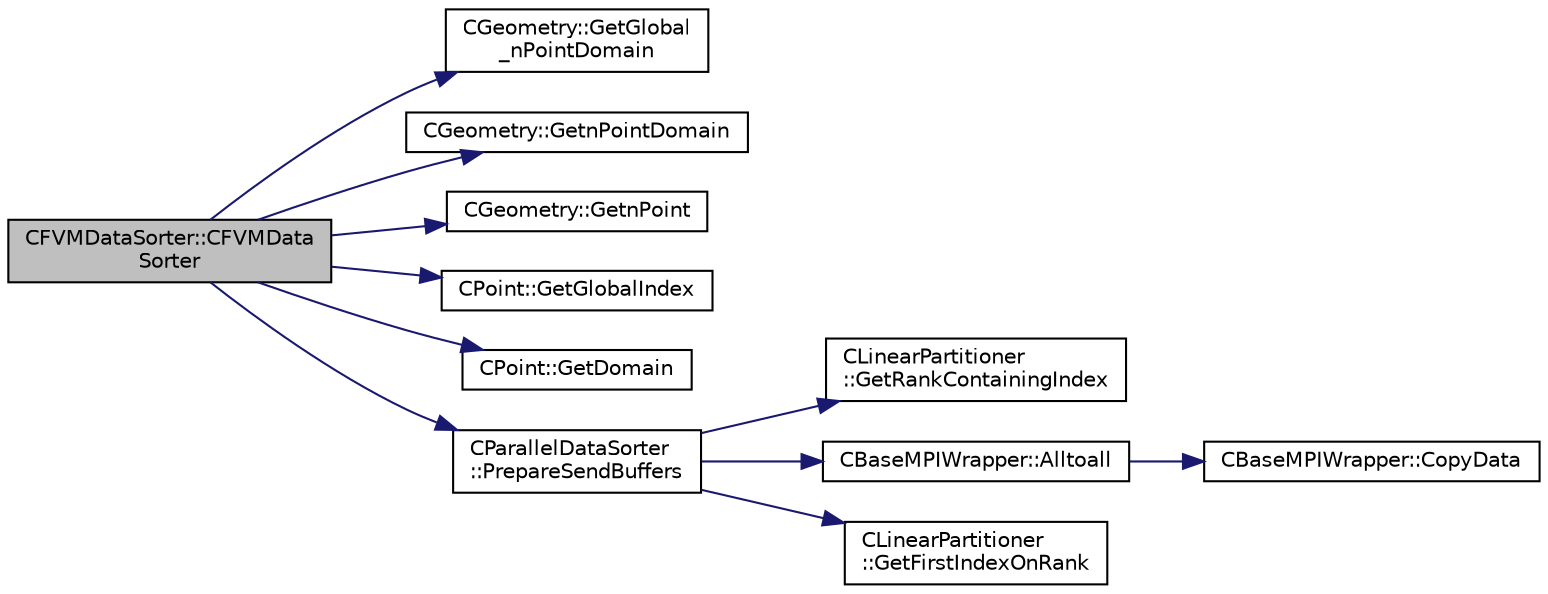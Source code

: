 digraph "CFVMDataSorter::CFVMDataSorter"
{
  edge [fontname="Helvetica",fontsize="10",labelfontname="Helvetica",labelfontsize="10"];
  node [fontname="Helvetica",fontsize="10",shape=record];
  rankdir="LR";
  Node0 [label="CFVMDataSorter::CFVMData\lSorter",height=0.2,width=0.4,color="black", fillcolor="grey75", style="filled", fontcolor="black"];
  Node0 -> Node1 [color="midnightblue",fontsize="10",style="solid",fontname="Helvetica"];
  Node1 [label="CGeometry::GetGlobal\l_nPointDomain",height=0.2,width=0.4,color="black", fillcolor="white", style="filled",URL="$class_c_geometry.html#a22f1fbc70d2133f1d1924cc7b56caee9",tooltip="A virtual member. "];
  Node0 -> Node2 [color="midnightblue",fontsize="10",style="solid",fontname="Helvetica"];
  Node2 [label="CGeometry::GetnPointDomain",height=0.2,width=0.4,color="black", fillcolor="white", style="filled",URL="$class_c_geometry.html#a4fc7de3bff7b6f8c35717016d6f8fcb2",tooltip="Get number of real points (that belong to the domain). "];
  Node0 -> Node3 [color="midnightblue",fontsize="10",style="solid",fontname="Helvetica"];
  Node3 [label="CGeometry::GetnPoint",height=0.2,width=0.4,color="black", fillcolor="white", style="filled",URL="$class_c_geometry.html#aa68b666b38f4d2c7021736ae86940f44",tooltip="Get number of points. "];
  Node0 -> Node4 [color="midnightblue",fontsize="10",style="solid",fontname="Helvetica"];
  Node4 [label="CPoint::GetGlobalIndex",height=0.2,width=0.4,color="black", fillcolor="white", style="filled",URL="$class_c_point.html#ab546170a5a03ef210a75fc5531910050",tooltip="Get the global index in a parallel computation. "];
  Node0 -> Node5 [color="midnightblue",fontsize="10",style="solid",fontname="Helvetica"];
  Node5 [label="CPoint::GetDomain",height=0.2,width=0.4,color="black", fillcolor="white", style="filled",URL="$class_c_point.html#a1d7e22a60d4cfef356af1cba2bab3e55",tooltip="For parallel computation, its indicates if a point must be computed or not. "];
  Node0 -> Node6 [color="midnightblue",fontsize="10",style="solid",fontname="Helvetica"];
  Node6 [label="CParallelDataSorter\l::PrepareSendBuffers",height=0.2,width=0.4,color="black", fillcolor="white", style="filled",URL="$class_c_parallel_data_sorter.html#ad41bf78c938500352b843dd313dbfb02",tooltip="Prepare the send buffers by filling them with the global indices. After calling this function..."];
  Node6 -> Node7 [color="midnightblue",fontsize="10",style="solid",fontname="Helvetica"];
  Node7 [label="CLinearPartitioner\l::GetRankContainingIndex",height=0.2,width=0.4,color="black", fillcolor="white", style="filled",URL="$class_c_linear_partitioner.html#ac3722e604105125b4873fbaa81384fe6",tooltip="Get the rank that owns the index based on the linear partitioning. "];
  Node6 -> Node8 [color="midnightblue",fontsize="10",style="solid",fontname="Helvetica"];
  Node8 [label="CBaseMPIWrapper::Alltoall",height=0.2,width=0.4,color="black", fillcolor="white", style="filled",URL="$class_c_base_m_p_i_wrapper.html#a86496abf1db8449b17501e14111f3371"];
  Node8 -> Node9 [color="midnightblue",fontsize="10",style="solid",fontname="Helvetica"];
  Node9 [label="CBaseMPIWrapper::CopyData",height=0.2,width=0.4,color="black", fillcolor="white", style="filled",URL="$class_c_base_m_p_i_wrapper.html#a4725cc1dd65b161b483e812a538a5e36"];
  Node6 -> Node10 [color="midnightblue",fontsize="10",style="solid",fontname="Helvetica"];
  Node10 [label="CLinearPartitioner\l::GetFirstIndexOnRank",height=0.2,width=0.4,color="black", fillcolor="white", style="filled",URL="$class_c_linear_partitioner.html#adb377c881686e56b703b57c7409a8b91",tooltip="Get the first index of the current rank&#39;s linear partition. "];
}

